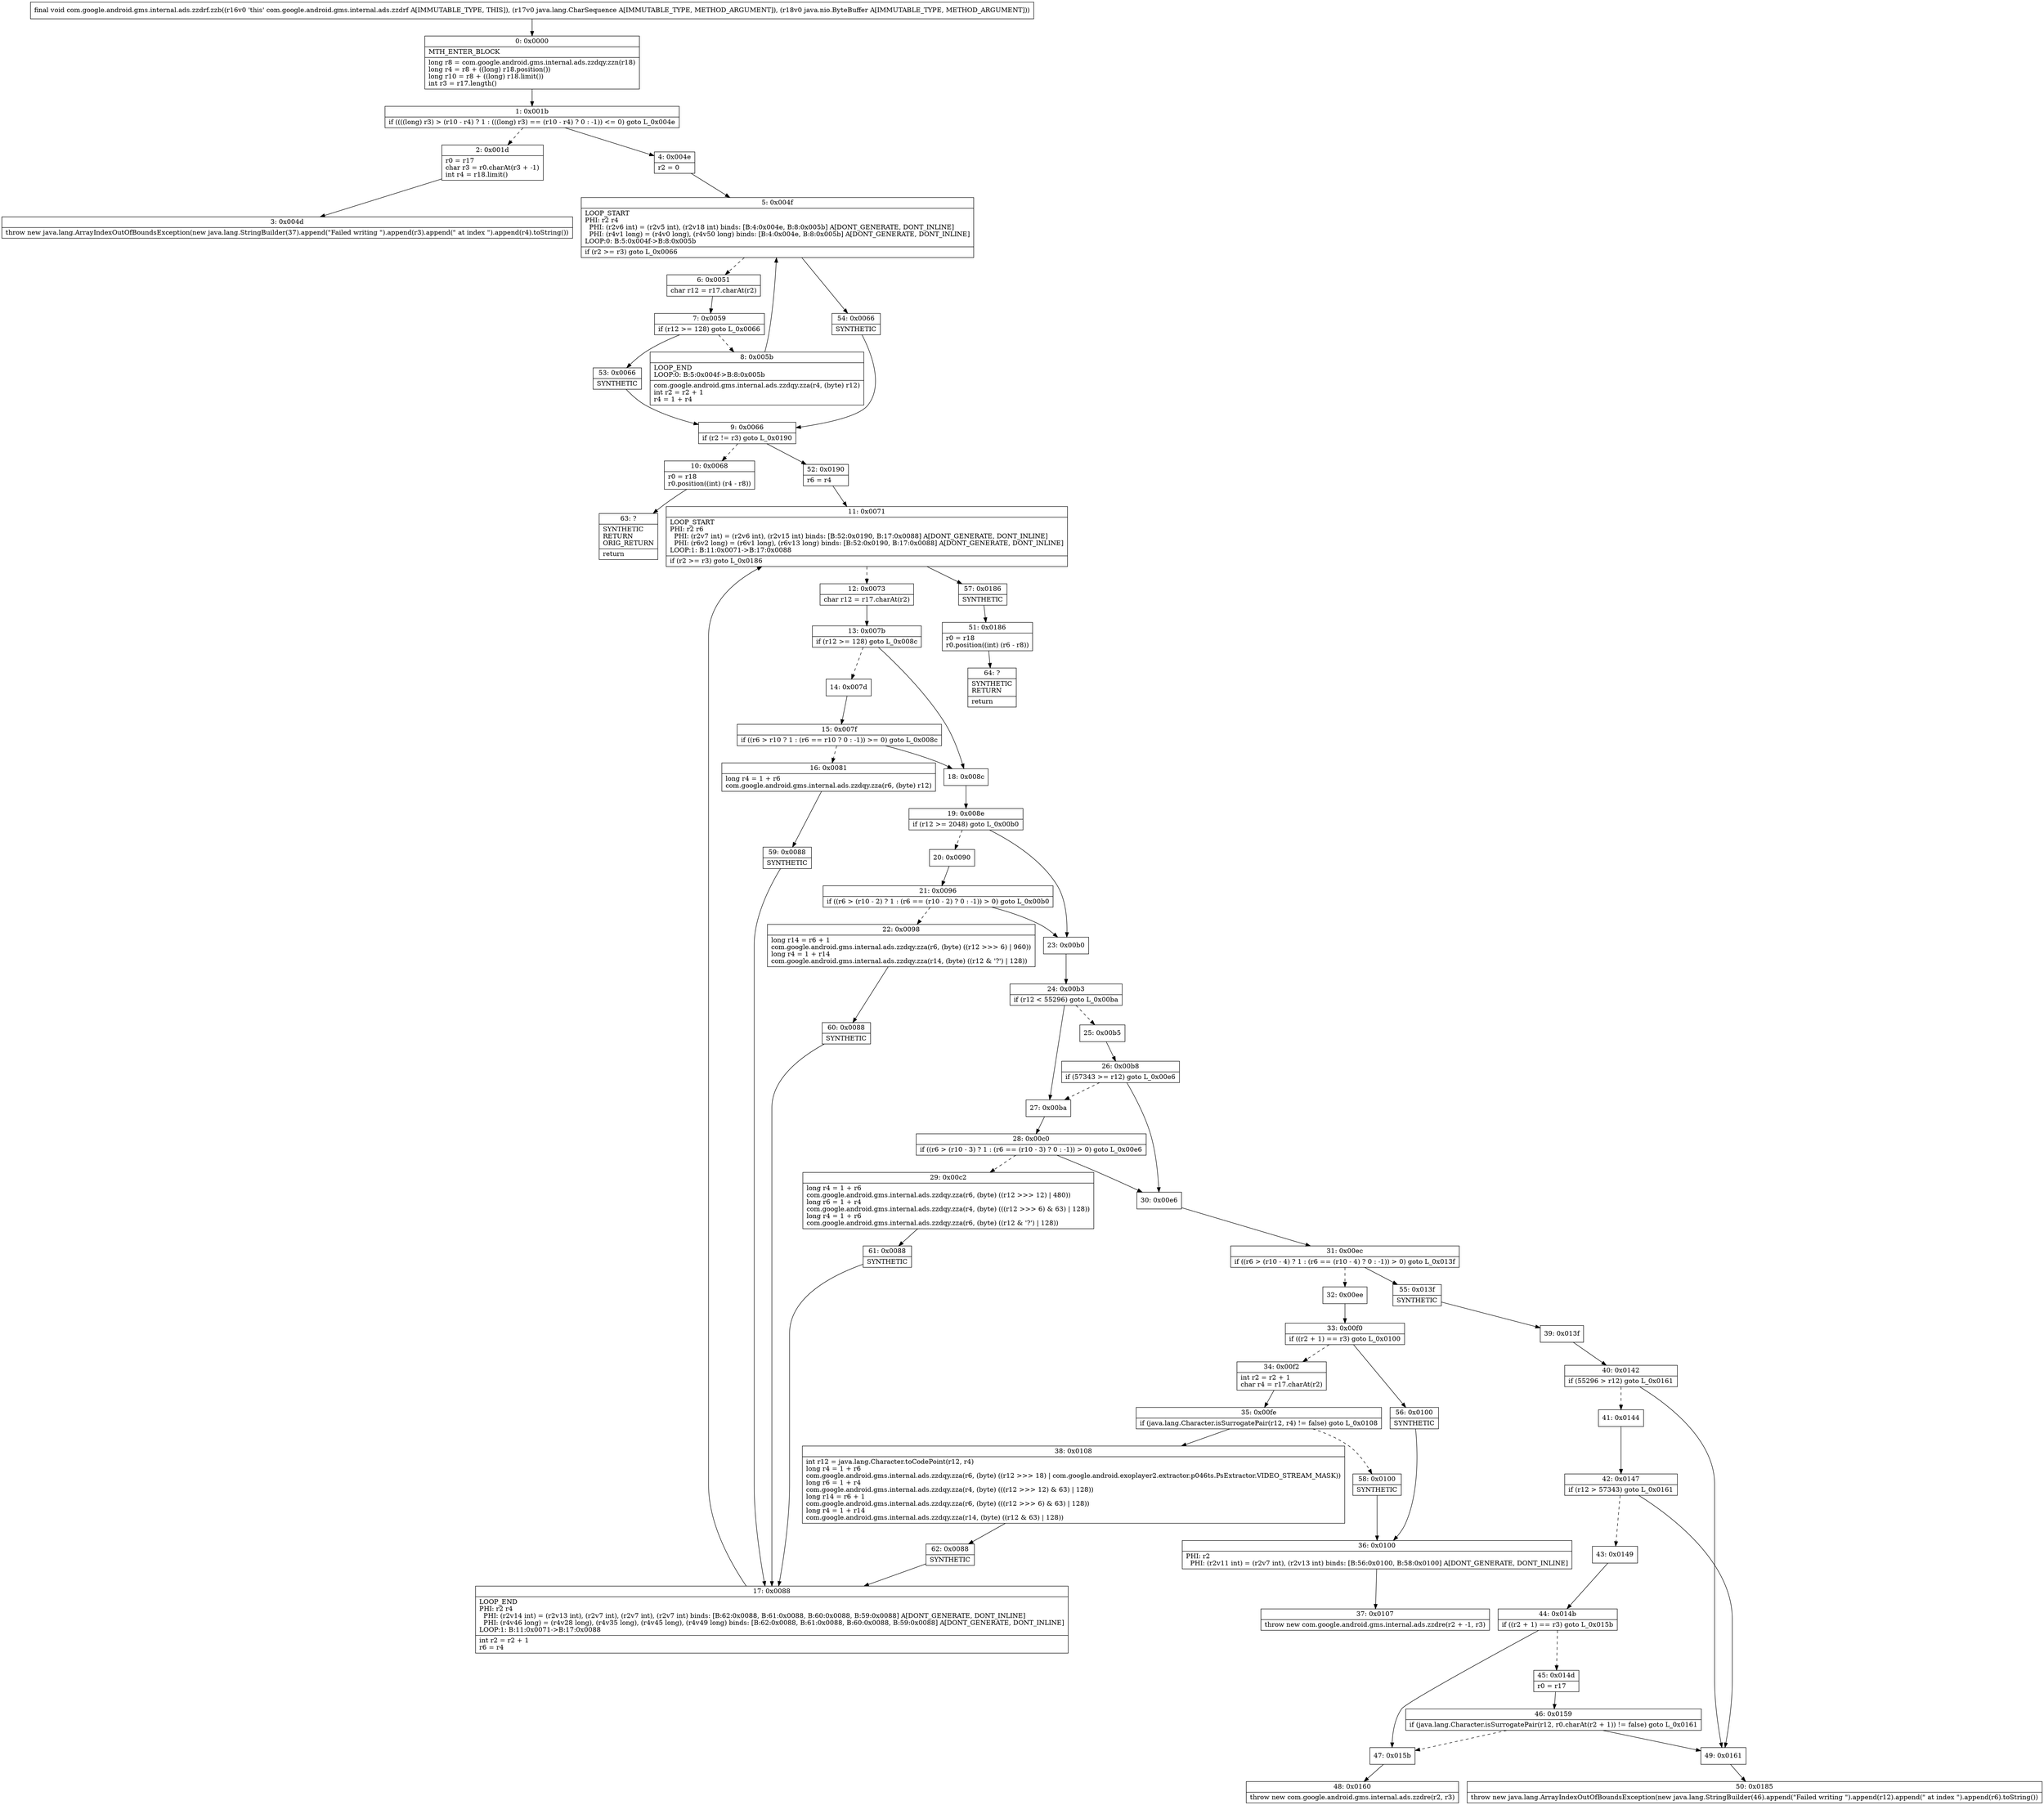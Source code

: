 digraph "CFG forcom.google.android.gms.internal.ads.zzdrf.zzb(Ljava\/lang\/CharSequence;Ljava\/nio\/ByteBuffer;)V" {
Node_0 [shape=record,label="{0\:\ 0x0000|MTH_ENTER_BLOCK\l|long r8 = com.google.android.gms.internal.ads.zzdqy.zzn(r18)\llong r4 = r8 + ((long) r18.position())\llong r10 = r8 + ((long) r18.limit())\lint r3 = r17.length()\l}"];
Node_1 [shape=record,label="{1\:\ 0x001b|if ((((long) r3) \> (r10 \- r4) ? 1 : (((long) r3) == (r10 \- r4) ? 0 : \-1)) \<= 0) goto L_0x004e\l}"];
Node_2 [shape=record,label="{2\:\ 0x001d|r0 = r17\lchar r3 = r0.charAt(r3 + \-1)\lint r4 = r18.limit()\l}"];
Node_3 [shape=record,label="{3\:\ 0x004d|throw new java.lang.ArrayIndexOutOfBoundsException(new java.lang.StringBuilder(37).append(\"Failed writing \").append(r3).append(\" at index \").append(r4).toString())\l}"];
Node_4 [shape=record,label="{4\:\ 0x004e|r2 = 0\l}"];
Node_5 [shape=record,label="{5\:\ 0x004f|LOOP_START\lPHI: r2 r4 \l  PHI: (r2v6 int) = (r2v5 int), (r2v18 int) binds: [B:4:0x004e, B:8:0x005b] A[DONT_GENERATE, DONT_INLINE]\l  PHI: (r4v1 long) = (r4v0 long), (r4v50 long) binds: [B:4:0x004e, B:8:0x005b] A[DONT_GENERATE, DONT_INLINE]\lLOOP:0: B:5:0x004f\-\>B:8:0x005b\l|if (r2 \>= r3) goto L_0x0066\l}"];
Node_6 [shape=record,label="{6\:\ 0x0051|char r12 = r17.charAt(r2)\l}"];
Node_7 [shape=record,label="{7\:\ 0x0059|if (r12 \>= 128) goto L_0x0066\l}"];
Node_8 [shape=record,label="{8\:\ 0x005b|LOOP_END\lLOOP:0: B:5:0x004f\-\>B:8:0x005b\l|com.google.android.gms.internal.ads.zzdqy.zza(r4, (byte) r12)\lint r2 = r2 + 1\lr4 = 1 + r4\l}"];
Node_9 [shape=record,label="{9\:\ 0x0066|if (r2 != r3) goto L_0x0190\l}"];
Node_10 [shape=record,label="{10\:\ 0x0068|r0 = r18\lr0.position((int) (r4 \- r8))\l}"];
Node_11 [shape=record,label="{11\:\ 0x0071|LOOP_START\lPHI: r2 r6 \l  PHI: (r2v7 int) = (r2v6 int), (r2v15 int) binds: [B:52:0x0190, B:17:0x0088] A[DONT_GENERATE, DONT_INLINE]\l  PHI: (r6v2 long) = (r6v1 long), (r6v13 long) binds: [B:52:0x0190, B:17:0x0088] A[DONT_GENERATE, DONT_INLINE]\lLOOP:1: B:11:0x0071\-\>B:17:0x0088\l|if (r2 \>= r3) goto L_0x0186\l}"];
Node_12 [shape=record,label="{12\:\ 0x0073|char r12 = r17.charAt(r2)\l}"];
Node_13 [shape=record,label="{13\:\ 0x007b|if (r12 \>= 128) goto L_0x008c\l}"];
Node_14 [shape=record,label="{14\:\ 0x007d}"];
Node_15 [shape=record,label="{15\:\ 0x007f|if ((r6 \> r10 ? 1 : (r6 == r10 ? 0 : \-1)) \>= 0) goto L_0x008c\l}"];
Node_16 [shape=record,label="{16\:\ 0x0081|long r4 = 1 + r6\lcom.google.android.gms.internal.ads.zzdqy.zza(r6, (byte) r12)\l}"];
Node_17 [shape=record,label="{17\:\ 0x0088|LOOP_END\lPHI: r2 r4 \l  PHI: (r2v14 int) = (r2v13 int), (r2v7 int), (r2v7 int), (r2v7 int) binds: [B:62:0x0088, B:61:0x0088, B:60:0x0088, B:59:0x0088] A[DONT_GENERATE, DONT_INLINE]\l  PHI: (r4v46 long) = (r4v28 long), (r4v35 long), (r4v45 long), (r4v49 long) binds: [B:62:0x0088, B:61:0x0088, B:60:0x0088, B:59:0x0088] A[DONT_GENERATE, DONT_INLINE]\lLOOP:1: B:11:0x0071\-\>B:17:0x0088\l|int r2 = r2 + 1\lr6 = r4\l}"];
Node_18 [shape=record,label="{18\:\ 0x008c}"];
Node_19 [shape=record,label="{19\:\ 0x008e|if (r12 \>= 2048) goto L_0x00b0\l}"];
Node_20 [shape=record,label="{20\:\ 0x0090}"];
Node_21 [shape=record,label="{21\:\ 0x0096|if ((r6 \> (r10 \- 2) ? 1 : (r6 == (r10 \- 2) ? 0 : \-1)) \> 0) goto L_0x00b0\l}"];
Node_22 [shape=record,label="{22\:\ 0x0098|long r14 = r6 + 1\lcom.google.android.gms.internal.ads.zzdqy.zza(r6, (byte) ((r12 \>\>\> 6) \| 960))\llong r4 = 1 + r14\lcom.google.android.gms.internal.ads.zzdqy.zza(r14, (byte) ((r12 & '?') \| 128))\l}"];
Node_23 [shape=record,label="{23\:\ 0x00b0}"];
Node_24 [shape=record,label="{24\:\ 0x00b3|if (r12 \< 55296) goto L_0x00ba\l}"];
Node_25 [shape=record,label="{25\:\ 0x00b5}"];
Node_26 [shape=record,label="{26\:\ 0x00b8|if (57343 \>= r12) goto L_0x00e6\l}"];
Node_27 [shape=record,label="{27\:\ 0x00ba}"];
Node_28 [shape=record,label="{28\:\ 0x00c0|if ((r6 \> (r10 \- 3) ? 1 : (r6 == (r10 \- 3) ? 0 : \-1)) \> 0) goto L_0x00e6\l}"];
Node_29 [shape=record,label="{29\:\ 0x00c2|long r4 = 1 + r6\lcom.google.android.gms.internal.ads.zzdqy.zza(r6, (byte) ((r12 \>\>\> 12) \| 480))\llong r6 = 1 + r4\lcom.google.android.gms.internal.ads.zzdqy.zza(r4, (byte) (((r12 \>\>\> 6) & 63) \| 128))\llong r4 = 1 + r6\lcom.google.android.gms.internal.ads.zzdqy.zza(r6, (byte) ((r12 & '?') \| 128))\l}"];
Node_30 [shape=record,label="{30\:\ 0x00e6}"];
Node_31 [shape=record,label="{31\:\ 0x00ec|if ((r6 \> (r10 \- 4) ? 1 : (r6 == (r10 \- 4) ? 0 : \-1)) \> 0) goto L_0x013f\l}"];
Node_32 [shape=record,label="{32\:\ 0x00ee}"];
Node_33 [shape=record,label="{33\:\ 0x00f0|if ((r2 + 1) == r3) goto L_0x0100\l}"];
Node_34 [shape=record,label="{34\:\ 0x00f2|int r2 = r2 + 1\lchar r4 = r17.charAt(r2)\l}"];
Node_35 [shape=record,label="{35\:\ 0x00fe|if (java.lang.Character.isSurrogatePair(r12, r4) != false) goto L_0x0108\l}"];
Node_36 [shape=record,label="{36\:\ 0x0100|PHI: r2 \l  PHI: (r2v11 int) = (r2v7 int), (r2v13 int) binds: [B:56:0x0100, B:58:0x0100] A[DONT_GENERATE, DONT_INLINE]\l}"];
Node_37 [shape=record,label="{37\:\ 0x0107|throw new com.google.android.gms.internal.ads.zzdre(r2 + \-1, r3)\l}"];
Node_38 [shape=record,label="{38\:\ 0x0108|int r12 = java.lang.Character.toCodePoint(r12, r4)\llong r4 = 1 + r6\lcom.google.android.gms.internal.ads.zzdqy.zza(r6, (byte) ((r12 \>\>\> 18) \| com.google.android.exoplayer2.extractor.p046ts.PsExtractor.VIDEO_STREAM_MASK))\llong r6 = 1 + r4\lcom.google.android.gms.internal.ads.zzdqy.zza(r4, (byte) (((r12 \>\>\> 12) & 63) \| 128))\llong r14 = r6 + 1\lcom.google.android.gms.internal.ads.zzdqy.zza(r6, (byte) (((r12 \>\>\> 6) & 63) \| 128))\llong r4 = 1 + r14\lcom.google.android.gms.internal.ads.zzdqy.zza(r14, (byte) ((r12 & 63) \| 128))\l}"];
Node_39 [shape=record,label="{39\:\ 0x013f}"];
Node_40 [shape=record,label="{40\:\ 0x0142|if (55296 \> r12) goto L_0x0161\l}"];
Node_41 [shape=record,label="{41\:\ 0x0144}"];
Node_42 [shape=record,label="{42\:\ 0x0147|if (r12 \> 57343) goto L_0x0161\l}"];
Node_43 [shape=record,label="{43\:\ 0x0149}"];
Node_44 [shape=record,label="{44\:\ 0x014b|if ((r2 + 1) == r3) goto L_0x015b\l}"];
Node_45 [shape=record,label="{45\:\ 0x014d|r0 = r17\l}"];
Node_46 [shape=record,label="{46\:\ 0x0159|if (java.lang.Character.isSurrogatePair(r12, r0.charAt(r2 + 1)) != false) goto L_0x0161\l}"];
Node_47 [shape=record,label="{47\:\ 0x015b}"];
Node_48 [shape=record,label="{48\:\ 0x0160|throw new com.google.android.gms.internal.ads.zzdre(r2, r3)\l}"];
Node_49 [shape=record,label="{49\:\ 0x0161}"];
Node_50 [shape=record,label="{50\:\ 0x0185|throw new java.lang.ArrayIndexOutOfBoundsException(new java.lang.StringBuilder(46).append(\"Failed writing \").append(r12).append(\" at index \").append(r6).toString())\l}"];
Node_51 [shape=record,label="{51\:\ 0x0186|r0 = r18\lr0.position((int) (r6 \- r8))\l}"];
Node_52 [shape=record,label="{52\:\ 0x0190|r6 = r4\l}"];
Node_53 [shape=record,label="{53\:\ 0x0066|SYNTHETIC\l}"];
Node_54 [shape=record,label="{54\:\ 0x0066|SYNTHETIC\l}"];
Node_55 [shape=record,label="{55\:\ 0x013f|SYNTHETIC\l}"];
Node_56 [shape=record,label="{56\:\ 0x0100|SYNTHETIC\l}"];
Node_57 [shape=record,label="{57\:\ 0x0186|SYNTHETIC\l}"];
Node_58 [shape=record,label="{58\:\ 0x0100|SYNTHETIC\l}"];
Node_59 [shape=record,label="{59\:\ 0x0088|SYNTHETIC\l}"];
Node_60 [shape=record,label="{60\:\ 0x0088|SYNTHETIC\l}"];
Node_61 [shape=record,label="{61\:\ 0x0088|SYNTHETIC\l}"];
Node_62 [shape=record,label="{62\:\ 0x0088|SYNTHETIC\l}"];
Node_63 [shape=record,label="{63\:\ ?|SYNTHETIC\lRETURN\lORIG_RETURN\l|return\l}"];
Node_64 [shape=record,label="{64\:\ ?|SYNTHETIC\lRETURN\l|return\l}"];
MethodNode[shape=record,label="{final void com.google.android.gms.internal.ads.zzdrf.zzb((r16v0 'this' com.google.android.gms.internal.ads.zzdrf A[IMMUTABLE_TYPE, THIS]), (r17v0 java.lang.CharSequence A[IMMUTABLE_TYPE, METHOD_ARGUMENT]), (r18v0 java.nio.ByteBuffer A[IMMUTABLE_TYPE, METHOD_ARGUMENT])) }"];
MethodNode -> Node_0;
Node_0 -> Node_1;
Node_1 -> Node_2[style=dashed];
Node_1 -> Node_4;
Node_2 -> Node_3;
Node_4 -> Node_5;
Node_5 -> Node_6[style=dashed];
Node_5 -> Node_54;
Node_6 -> Node_7;
Node_7 -> Node_8[style=dashed];
Node_7 -> Node_53;
Node_8 -> Node_5;
Node_9 -> Node_10[style=dashed];
Node_9 -> Node_52;
Node_10 -> Node_63;
Node_11 -> Node_12[style=dashed];
Node_11 -> Node_57;
Node_12 -> Node_13;
Node_13 -> Node_14[style=dashed];
Node_13 -> Node_18;
Node_14 -> Node_15;
Node_15 -> Node_16[style=dashed];
Node_15 -> Node_18;
Node_16 -> Node_59;
Node_17 -> Node_11;
Node_18 -> Node_19;
Node_19 -> Node_20[style=dashed];
Node_19 -> Node_23;
Node_20 -> Node_21;
Node_21 -> Node_22[style=dashed];
Node_21 -> Node_23;
Node_22 -> Node_60;
Node_23 -> Node_24;
Node_24 -> Node_25[style=dashed];
Node_24 -> Node_27;
Node_25 -> Node_26;
Node_26 -> Node_27[style=dashed];
Node_26 -> Node_30;
Node_27 -> Node_28;
Node_28 -> Node_29[style=dashed];
Node_28 -> Node_30;
Node_29 -> Node_61;
Node_30 -> Node_31;
Node_31 -> Node_32[style=dashed];
Node_31 -> Node_55;
Node_32 -> Node_33;
Node_33 -> Node_34[style=dashed];
Node_33 -> Node_56;
Node_34 -> Node_35;
Node_35 -> Node_38;
Node_35 -> Node_58[style=dashed];
Node_36 -> Node_37;
Node_38 -> Node_62;
Node_39 -> Node_40;
Node_40 -> Node_41[style=dashed];
Node_40 -> Node_49;
Node_41 -> Node_42;
Node_42 -> Node_43[style=dashed];
Node_42 -> Node_49;
Node_43 -> Node_44;
Node_44 -> Node_45[style=dashed];
Node_44 -> Node_47;
Node_45 -> Node_46;
Node_46 -> Node_47[style=dashed];
Node_46 -> Node_49;
Node_47 -> Node_48;
Node_49 -> Node_50;
Node_51 -> Node_64;
Node_52 -> Node_11;
Node_53 -> Node_9;
Node_54 -> Node_9;
Node_55 -> Node_39;
Node_56 -> Node_36;
Node_57 -> Node_51;
Node_58 -> Node_36;
Node_59 -> Node_17;
Node_60 -> Node_17;
Node_61 -> Node_17;
Node_62 -> Node_17;
}

